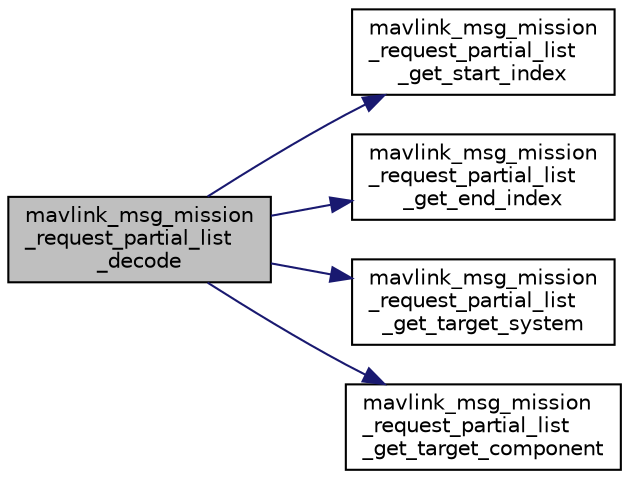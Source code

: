 digraph "mavlink_msg_mission_request_partial_list_decode"
{
 // INTERACTIVE_SVG=YES
  edge [fontname="Helvetica",fontsize="10",labelfontname="Helvetica",labelfontsize="10"];
  node [fontname="Helvetica",fontsize="10",shape=record];
  rankdir="LR";
  Node1 [label="mavlink_msg_mission\l_request_partial_list\l_decode",height=0.2,width=0.4,color="black", fillcolor="grey75", style="filled" fontcolor="black"];
  Node1 -> Node2 [color="midnightblue",fontsize="10",style="solid",fontname="Helvetica"];
  Node2 [label="mavlink_msg_mission\l_request_partial_list\l_get_start_index",height=0.2,width=0.4,color="black", fillcolor="white", style="filled",URL="$mavlink__msg__mission__request__partial__list_8h.html#a6e73aaeb3f6d8757966fdffa9af4f253",tooltip="Get field start_index from mission_request_partial_list message. "];
  Node1 -> Node3 [color="midnightblue",fontsize="10",style="solid",fontname="Helvetica"];
  Node3 [label="mavlink_msg_mission\l_request_partial_list\l_get_end_index",height=0.2,width=0.4,color="black", fillcolor="white", style="filled",URL="$mavlink__msg__mission__request__partial__list_8h.html#a84ebbae372762b08066230dad6b2206a",tooltip="Get field end_index from mission_request_partial_list message. "];
  Node1 -> Node4 [color="midnightblue",fontsize="10",style="solid",fontname="Helvetica"];
  Node4 [label="mavlink_msg_mission\l_request_partial_list\l_get_target_system",height=0.2,width=0.4,color="black", fillcolor="white", style="filled",URL="$mavlink__msg__mission__request__partial__list_8h.html#a25a448273be26810c78065bd096969d0",tooltip="Send a mission_request_partial_list message. "];
  Node1 -> Node5 [color="midnightblue",fontsize="10",style="solid",fontname="Helvetica"];
  Node5 [label="mavlink_msg_mission\l_request_partial_list\l_get_target_component",height=0.2,width=0.4,color="black", fillcolor="white", style="filled",URL="$mavlink__msg__mission__request__partial__list_8h.html#aa34097523fb6d6b36e28c92c3ad546f8",tooltip="Get field target_component from mission_request_partial_list message. "];
}
